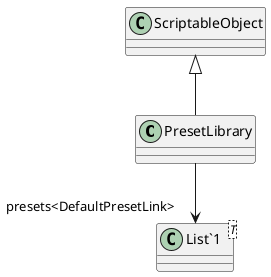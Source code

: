 @startuml
class PresetLibrary {
}
class "List`1"<T> {
}
ScriptableObject <|-- PresetLibrary
PresetLibrary --> "presets<DefaultPresetLink>" "List`1"
@enduml
